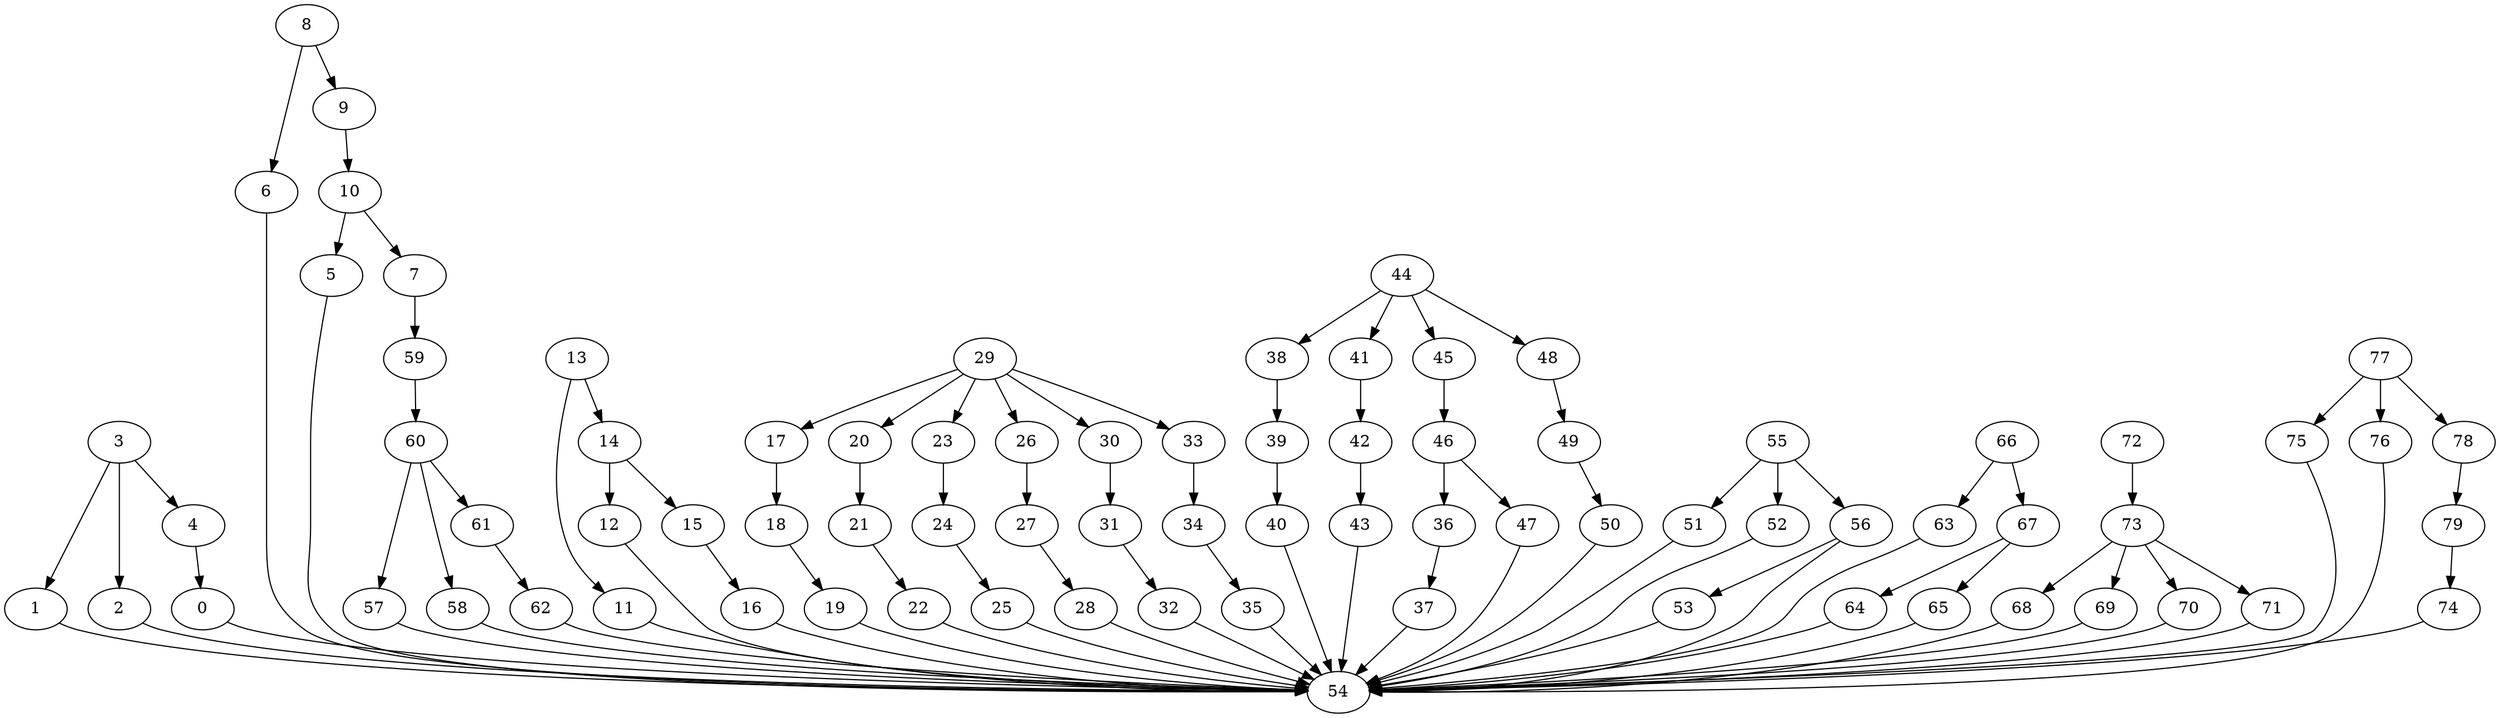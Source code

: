 strict digraph  {
0 [exec=161];
1 [exec=157];
2 [exec=67];
3 [exec=111];
4 [exec=73];
5 [exec=61];
6 [exec=192];
7 [exec=84];
8 [exec=124];
9 [exec=157];
10 [exec=86];
11 [exec=145];
12 [exec=74];
13 [exec=190];
14 [exec=66];
15 [exec=194];
16 [exec=65];
17 [exec=142];
18 [exec=126];
19 [exec=113];
20 [exec=96];
21 [exec=112];
22 [exec=70];
23 [exec=197];
24 [exec=126];
25 [exec=184];
26 [exec=176];
27 [exec=137];
28 [exec=164];
29 [exec=123];
30 [exec=68];
31 [exec=80];
32 [exec=181];
33 [exec=157];
34 [exec=92];
35 [exec=137];
36 [exec=69];
37 [exec=192];
38 [exec=196];
39 [exec=130];
40 [exec=137];
41 [exec=139];
42 [exec=177];
43 [exec=198];
44 [exec=166];
45 [exec=67];
46 [exec=73];
47 [exec=119];
48 [exec=171];
49 [exec=66];
50 [exec=65];
51 [exec=93];
52 [exec=79];
53 [exec=176];
54 [exec=65];
55 [exec=105];
56 [exec=123];
57 [exec=152];
58 [exec=190];
59 [exec=121];
60 [exec=85];
61 [exec=160];
62 [exec=190];
63 [exec=88];
64 [exec=109];
65 [exec=109];
66 [exec=53];
67 [exec=174];
68 [exec=194];
69 [exec=131];
70 [exec=82];
71 [exec=181];
72 [exec=63];
73 [exec=166];
74 [exec=67];
75 [exec=103];
76 [exec=162];
77 [exec=91];
78 [exec=78];
79 [exec=137];
0 -> 54  [comm=20];
1 -> 54  [comm=10];
2 -> 54  [comm=18];
3 -> 4  [comm=15];
3 -> 1  [comm=7];
3 -> 2  [comm=17];
4 -> 0  [comm=19];
5 -> 54  [comm=17];
6 -> 54  [comm=7];
7 -> 59  [comm=10];
8 -> 9  [comm=10];
8 -> 6  [comm=9];
9 -> 10  [comm=5];
10 -> 5  [comm=9];
10 -> 7  [comm=19];
11 -> 54  [comm=9];
12 -> 54  [comm=20];
13 -> 14  [comm=16];
13 -> 11  [comm=9];
14 -> 12  [comm=9];
14 -> 15  [comm=5];
15 -> 16  [comm=5];
16 -> 54  [comm=8];
17 -> 18  [comm=9];
18 -> 19  [comm=18];
19 -> 54  [comm=11];
20 -> 21  [comm=11];
21 -> 22  [comm=5];
22 -> 54  [comm=13];
23 -> 24  [comm=11];
24 -> 25  [comm=14];
25 -> 54  [comm=12];
26 -> 27  [comm=15];
27 -> 28  [comm=13];
28 -> 54  [comm=18];
29 -> 30  [comm=9];
29 -> 17  [comm=6];
29 -> 20  [comm=16];
29 -> 23  [comm=19];
29 -> 26  [comm=18];
29 -> 33  [comm=9];
30 -> 31  [comm=9];
31 -> 32  [comm=5];
32 -> 54  [comm=19];
33 -> 34  [comm=10];
34 -> 35  [comm=5];
35 -> 54  [comm=9];
36 -> 37  [comm=10];
37 -> 54  [comm=9];
38 -> 39  [comm=20];
39 -> 40  [comm=8];
40 -> 54  [comm=6];
41 -> 42  [comm=15];
42 -> 43  [comm=20];
43 -> 54  [comm=8];
44 -> 45  [comm=6];
44 -> 38  [comm=12];
44 -> 41  [comm=11];
44 -> 48  [comm=13];
45 -> 46  [comm=6];
46 -> 47  [comm=8];
46 -> 36  [comm=19];
47 -> 54  [comm=5];
48 -> 49  [comm=7];
49 -> 50  [comm=19];
50 -> 54  [comm=15];
51 -> 54  [comm=11];
52 -> 54  [comm=13];
53 -> 54  [comm=19];
55 -> 56  [comm=20];
55 -> 51  [comm=12];
55 -> 52  [comm=13];
56 -> 53  [comm=11];
56 -> 54  [comm=19];
57 -> 54  [comm=9];
58 -> 54  [comm=18];
59 -> 60  [comm=8];
60 -> 57  [comm=17];
60 -> 58  [comm=19];
60 -> 61  [comm=15];
61 -> 62  [comm=7];
62 -> 54  [comm=12];
63 -> 54  [comm=18];
64 -> 54  [comm=7];
65 -> 54  [comm=11];
66 -> 67  [comm=14];
66 -> 63  [comm=8];
67 -> 64  [comm=9];
67 -> 65  [comm=16];
68 -> 54  [comm=9];
69 -> 54  [comm=13];
70 -> 54  [comm=9];
71 -> 54  [comm=19];
72 -> 73  [comm=12];
73 -> 68  [comm=8];
73 -> 69  [comm=17];
73 -> 70  [comm=20];
73 -> 71  [comm=10];
74 -> 54  [comm=12];
75 -> 54  [comm=10];
76 -> 54  [comm=18];
77 -> 78  [comm=17];
77 -> 75  [comm=15];
77 -> 76  [comm=18];
78 -> 79  [comm=11];
79 -> 74  [comm=16];
}
